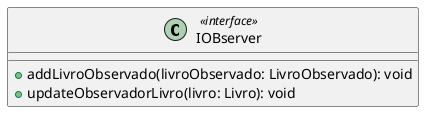 @startuml

class IOBserver <<interface>> {
   + addLivroObservado(livroObservado: LivroObservado): void
    + updateObservadorLivro(livro: Livro): void
}

@enduml